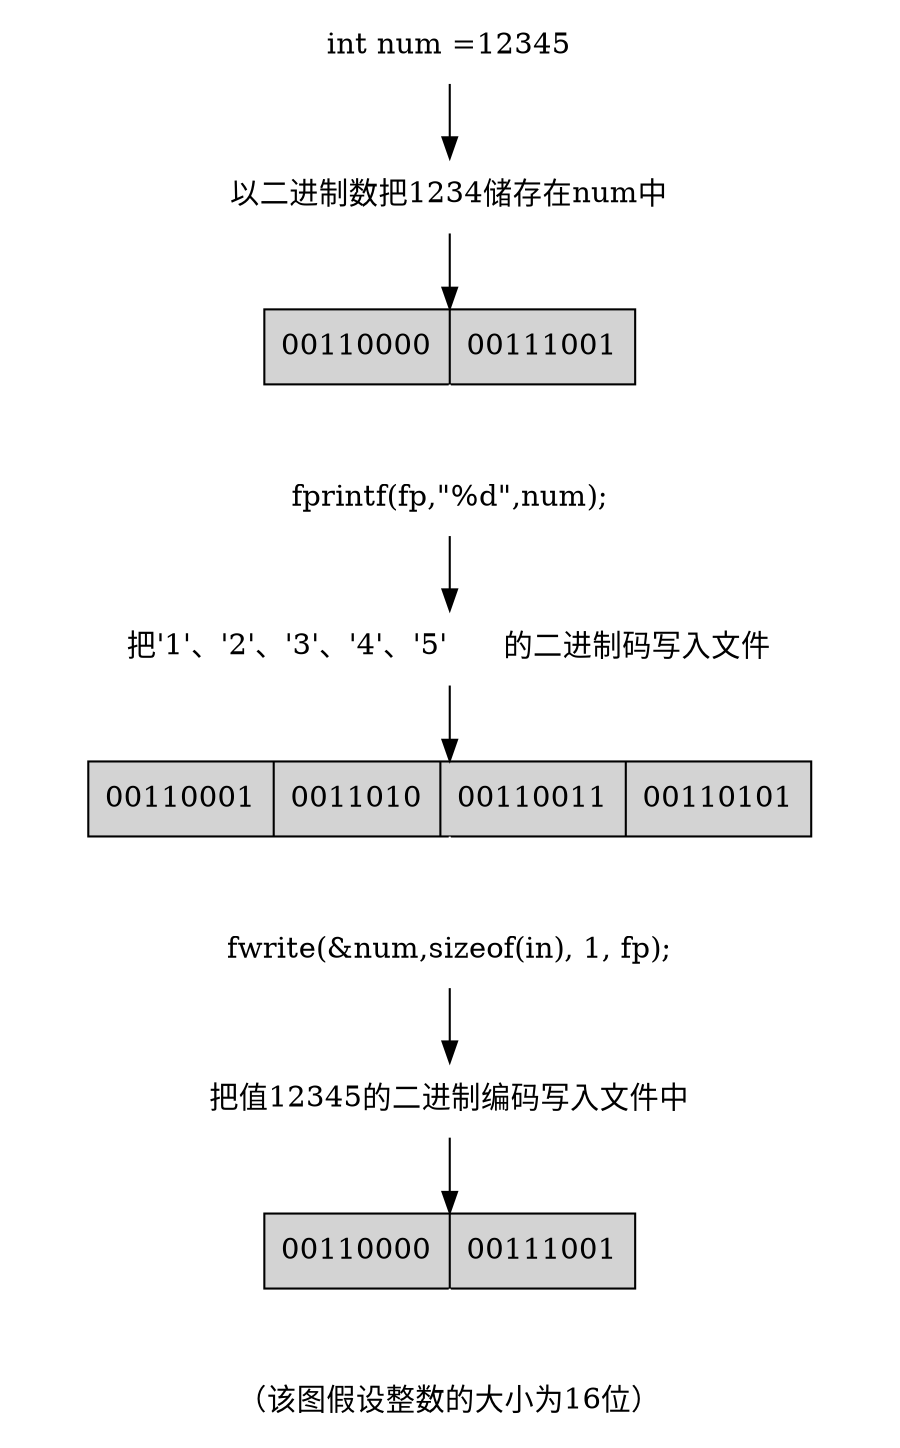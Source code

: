 digraph g1
{

//graph [rankdir=TB,fontsize=10.5,shape="circle",fontname="fangsong",arrowsize=1];
//edge [fontname="fangsong",fontsize=1,arrowsize=1, color = "darkgreen"];
//node [shape="box",fontname="fangsong",fontsize=12,style = filled, color = "darkgreen", fillcolor =" skyblue"];
compound=true
subgraph f1
    {
      a1[label="int num =12345",style=unfilled,color=white]
      a2[label="以二进制数把1234储存在num中",style=unfilled,color=white]
      a1->a2
      a3[shape="record",style=filled,fillcolor=lightgray,color=black,label="<f0>00110000|<f1>00111001"]
      a2->a3
    }
subgraph f2
    {
      b1[label="fprintf(fp,\"%d\",num);",style=unfilled,color=white]
      b2[label="把'1'、'2'、'3'、'4'、'5'\
      的二进制码写入文件",style=unfilled,color=white]
      b1->b2
      b3[shape="record",style=filled,fillcolor=lightgray,color=black, label="
      <f0>00110001|<f1>0011010|<f2>00110011|<f3>00110101"]
      b2->b3
   }
  subgraph f3
       {
         c1[label="fwrite(&num,sizeof(in), 1, fp);",style=unfilled,color=white]
         c2[label="把值12345的二进制编码写入文件中",style=unfilled,color=white]
         c1->c2
         c3[shape="record",style=filled,fillcolor=lightgray,color=black, label="
         <f0>00110000|<f1>00111001"]
         c2->c3
      }

a3->b1[color=white]
b3->c1[color=white]
d1[label="（该图假设整数的大小为16位）",color=white,stryle=unfilled]
c3->d1[color=white]

}
